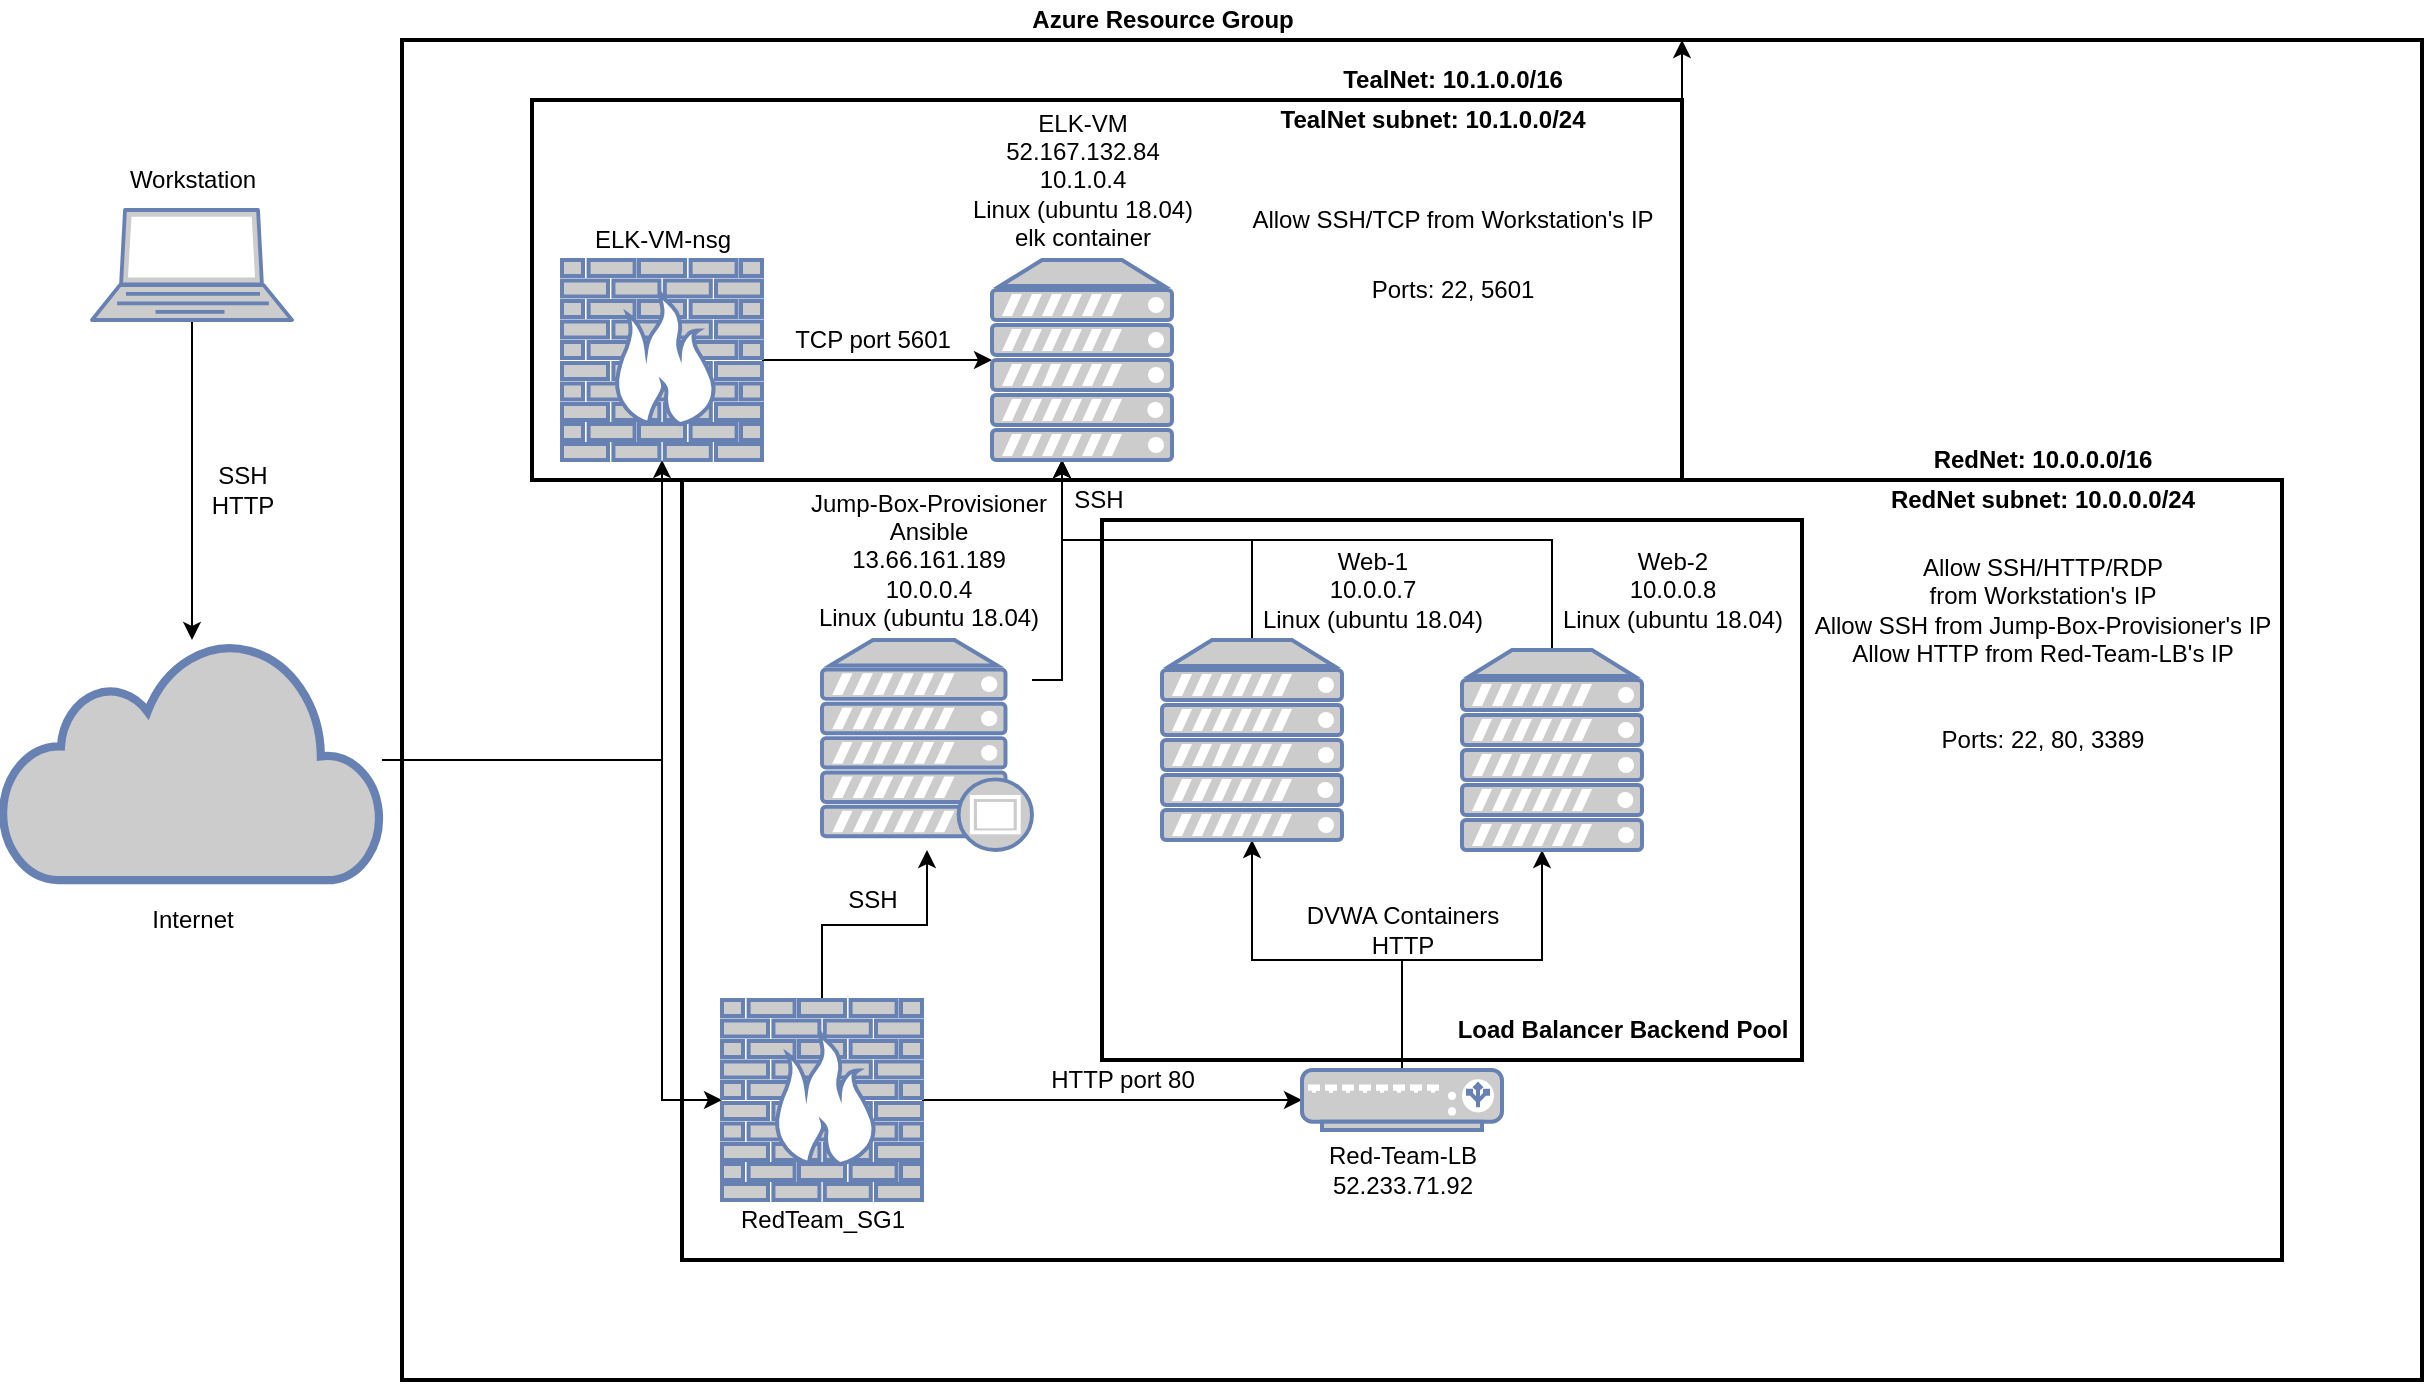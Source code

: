 <mxfile version="13.9.2" type="device"><diagram id="8N8SgpomhJ8gRShSMkYV" name="Page-1"><mxGraphModel dx="1422" dy="762" grid="1" gridSize="10" guides="1" tooltips="1" connect="1" arrows="1" fold="1" page="1" pageScale="1" pageWidth="850" pageHeight="1100" math="0" shadow="0"><root><mxCell id="0"/><mxCell id="1" parent="0"/><mxCell id="9MbHflWxohqBRN8sCmjS-40" value="" style="rounded=0;whiteSpace=wrap;html=1;strokeWidth=2;fillColor=none;gradientColor=none;" parent="1" vertex="1"><mxGeometry x="240" y="30" width="1010" height="670" as="geometry"/></mxCell><mxCell id="9MbHflWxohqBRN8sCmjS-45" style="edgeStyle=orthogonalEdgeStyle;rounded=0;orthogonalLoop=1;jettySize=auto;html=1;exitX=1;exitY=0.5;exitDx=0;exitDy=0;" parent="1" source="9MbHflWxohqBRN8sCmjS-35" target="9MbHflWxohqBRN8sCmjS-40" edge="1"><mxGeometry relative="1" as="geometry"><Array as="points"><mxPoint x="720" y="190"/><mxPoint x="720" y="190"/></Array></mxGeometry></mxCell><mxCell id="9MbHflWxohqBRN8sCmjS-35" value="" style="rounded=0;whiteSpace=wrap;html=1;fillColor=none;strokeWidth=2;" parent="1" vertex="1"><mxGeometry x="305" y="60" width="575" height="190" as="geometry"/></mxCell><mxCell id="9MbHflWxohqBRN8sCmjS-34" value="" style="rounded=0;whiteSpace=wrap;html=1;fillColor=none;strokeWidth=2;" parent="1" vertex="1"><mxGeometry x="380" y="250" width="800" height="390" as="geometry"/></mxCell><mxCell id="9MbHflWxohqBRN8sCmjS-42" value="" style="rounded=0;whiteSpace=wrap;html=1;fillColor=none;strokeWidth=2;" parent="1" vertex="1"><mxGeometry x="590" y="270" width="350" height="270" as="geometry"/></mxCell><mxCell id="9MbHflWxohqBRN8sCmjS-6" value="" style="edgeStyle=orthogonalEdgeStyle;rounded=0;orthogonalLoop=1;jettySize=auto;html=1;" parent="1" source="V2IHcZRONR5DGZB0pBf8-3" target="V2IHcZRONR5DGZB0pBf8-4" edge="1"><mxGeometry relative="1" as="geometry"/></mxCell><mxCell id="V2IHcZRONR5DGZB0pBf8-3" value="" style="fontColor=#0066CC;verticalAlign=top;verticalLabelPosition=bottom;labelPosition=center;align=center;html=1;outlineConnect=0;fillColor=#CCCCCC;strokeColor=#6881B3;gradientColor=none;gradientDirection=north;strokeWidth=2;shape=mxgraph.networks.laptop;" parent="1" vertex="1"><mxGeometry x="85" y="115" width="100" height="55" as="geometry"/></mxCell><mxCell id="9MbHflWxohqBRN8sCmjS-10" value="" style="edgeStyle=orthogonalEdgeStyle;rounded=0;orthogonalLoop=1;jettySize=auto;html=1;" parent="1" target="V2IHcZRONR5DGZB0pBf8-5" edge="1"><mxGeometry relative="1" as="geometry"><mxPoint x="320" y="390" as="sourcePoint"/><Array as="points"><mxPoint x="370" y="390"/><mxPoint x="370" y="560"/></Array></mxGeometry></mxCell><mxCell id="9MbHflWxohqBRN8sCmjS-20" value="" style="edgeStyle=orthogonalEdgeStyle;rounded=0;orthogonalLoop=1;jettySize=auto;html=1;" parent="1" source="V2IHcZRONR5DGZB0pBf8-4" target="9MbHflWxohqBRN8sCmjS-4" edge="1"><mxGeometry relative="1" as="geometry"><mxPoint x="320" y="390" as="sourcePoint"/><Array as="points"><mxPoint x="370" y="390"/></Array></mxGeometry></mxCell><mxCell id="V2IHcZRONR5DGZB0pBf8-4" value="" style="html=1;outlineConnect=0;fillColor=#CCCCCC;strokeColor=#6881B3;gradientColor=none;gradientDirection=north;strokeWidth=2;shape=mxgraph.networks.cloud;fontColor=#ffffff;" parent="1" vertex="1"><mxGeometry x="40" y="330" width="190" height="120" as="geometry"/></mxCell><mxCell id="9MbHflWxohqBRN8sCmjS-11" value="" style="edgeStyle=orthogonalEdgeStyle;rounded=0;orthogonalLoop=1;jettySize=auto;html=1;" parent="1" source="V2IHcZRONR5DGZB0pBf8-5" target="V2IHcZRONR5DGZB0pBf8-7" edge="1"><mxGeometry relative="1" as="geometry"/></mxCell><mxCell id="9MbHflWxohqBRN8sCmjS-12" value="" style="edgeStyle=orthogonalEdgeStyle;rounded=0;orthogonalLoop=1;jettySize=auto;html=1;" parent="1" source="V2IHcZRONR5DGZB0pBf8-5" target="V2IHcZRONR5DGZB0pBf8-6" edge="1"><mxGeometry relative="1" as="geometry"/></mxCell><mxCell id="V2IHcZRONR5DGZB0pBf8-5" value="" style="fontColor=#0066CC;verticalAlign=top;verticalLabelPosition=bottom;labelPosition=center;align=center;html=1;outlineConnect=0;fillColor=#CCCCCC;strokeColor=#6881B3;gradientColor=none;gradientDirection=north;strokeWidth=2;shape=mxgraph.networks.firewall;" parent="1" vertex="1"><mxGeometry x="400" y="510" width="100" height="100" as="geometry"/></mxCell><mxCell id="9MbHflWxohqBRN8sCmjS-28" value="" style="edgeStyle=orthogonalEdgeStyle;rounded=0;orthogonalLoop=1;jettySize=auto;html=1;" parent="1" source="V2IHcZRONR5DGZB0pBf8-6" target="9MbHflWxohqBRN8sCmjS-5" edge="1"><mxGeometry relative="1" as="geometry"><Array as="points"><mxPoint x="570" y="350"/></Array></mxGeometry></mxCell><mxCell id="V2IHcZRONR5DGZB0pBf8-6" value="" style="fontColor=#0066CC;verticalAlign=top;verticalLabelPosition=bottom;labelPosition=center;align=center;html=1;outlineConnect=0;fillColor=#CCCCCC;strokeColor=#6881B3;gradientColor=none;gradientDirection=north;strokeWidth=2;shape=mxgraph.networks.proxy_server;" parent="1" vertex="1"><mxGeometry x="450" y="330" width="105" height="105" as="geometry"/></mxCell><mxCell id="9MbHflWxohqBRN8sCmjS-13" value="" style="edgeStyle=orthogonalEdgeStyle;rounded=0;orthogonalLoop=1;jettySize=auto;html=1;" parent="1" source="V2IHcZRONR5DGZB0pBf8-7" target="9MbHflWxohqBRN8sCmjS-2" edge="1"><mxGeometry relative="1" as="geometry"><Array as="points"><mxPoint x="740" y="490"/><mxPoint x="665" y="490"/></Array></mxGeometry></mxCell><mxCell id="9MbHflWxohqBRN8sCmjS-14" value="" style="edgeStyle=orthogonalEdgeStyle;rounded=0;orthogonalLoop=1;jettySize=auto;html=1;" parent="1" source="V2IHcZRONR5DGZB0pBf8-7" target="9MbHflWxohqBRN8sCmjS-1" edge="1"><mxGeometry relative="1" as="geometry"><Array as="points"><mxPoint x="740" y="490"/><mxPoint x="810" y="490"/></Array></mxGeometry></mxCell><mxCell id="V2IHcZRONR5DGZB0pBf8-7" value="" style="fontColor=#0066CC;verticalAlign=top;verticalLabelPosition=bottom;labelPosition=center;align=center;html=1;outlineConnect=0;fillColor=#CCCCCC;strokeColor=#6881B3;gradientColor=none;gradientDirection=north;strokeWidth=2;shape=mxgraph.networks.load_balancer;" parent="1" vertex="1"><mxGeometry x="690" y="545" width="100" height="30" as="geometry"/></mxCell><mxCell id="9MbHflWxohqBRN8sCmjS-30" value="" style="edgeStyle=orthogonalEdgeStyle;rounded=0;orthogonalLoop=1;jettySize=auto;html=1;" parent="1" source="9MbHflWxohqBRN8sCmjS-1" target="9MbHflWxohqBRN8sCmjS-5" edge="1"><mxGeometry relative="1" as="geometry"><Array as="points"><mxPoint x="815" y="280"/><mxPoint x="570" y="280"/></Array></mxGeometry></mxCell><mxCell id="9MbHflWxohqBRN8sCmjS-1" value="" style="fontColor=#0066CC;verticalAlign=top;verticalLabelPosition=bottom;labelPosition=center;align=center;html=1;outlineConnect=0;fillColor=#CCCCCC;strokeColor=#6881B3;gradientColor=none;gradientDirection=north;strokeWidth=2;shape=mxgraph.networks.server;" parent="1" vertex="1"><mxGeometry x="770" y="335" width="90" height="100" as="geometry"/></mxCell><mxCell id="9MbHflWxohqBRN8sCmjS-29" value="" style="edgeStyle=orthogonalEdgeStyle;rounded=0;orthogonalLoop=1;jettySize=auto;html=1;" parent="1" source="9MbHflWxohqBRN8sCmjS-2" target="9MbHflWxohqBRN8sCmjS-5" edge="1"><mxGeometry relative="1" as="geometry"><Array as="points"><mxPoint x="665" y="280"/><mxPoint x="570" y="280"/></Array></mxGeometry></mxCell><mxCell id="9MbHflWxohqBRN8sCmjS-2" value="" style="fontColor=#0066CC;verticalAlign=top;verticalLabelPosition=bottom;labelPosition=center;align=center;html=1;outlineConnect=0;fillColor=#CCCCCC;strokeColor=#6881B3;gradientColor=none;gradientDirection=north;strokeWidth=2;shape=mxgraph.networks.server;" parent="1" vertex="1"><mxGeometry x="620" y="330" width="90" height="100" as="geometry"/></mxCell><mxCell id="9MbHflWxohqBRN8sCmjS-21" value="" style="edgeStyle=orthogonalEdgeStyle;rounded=0;orthogonalLoop=1;jettySize=auto;html=1;" parent="1" source="9MbHflWxohqBRN8sCmjS-4" target="9MbHflWxohqBRN8sCmjS-5" edge="1"><mxGeometry relative="1" as="geometry"/></mxCell><mxCell id="9MbHflWxohqBRN8sCmjS-4" value="" style="fontColor=#0066CC;verticalAlign=top;verticalLabelPosition=bottom;labelPosition=center;align=center;html=1;outlineConnect=0;fillColor=#CCCCCC;strokeColor=#6881B3;gradientColor=none;gradientDirection=north;strokeWidth=2;shape=mxgraph.networks.firewall;" parent="1" vertex="1"><mxGeometry x="320" y="140" width="100" height="100" as="geometry"/></mxCell><mxCell id="9MbHflWxohqBRN8sCmjS-5" value="" style="fontColor=#0066CC;verticalAlign=top;verticalLabelPosition=bottom;labelPosition=center;align=center;html=1;outlineConnect=0;fillColor=#CCCCCC;strokeColor=#6881B3;gradientColor=none;gradientDirection=north;strokeWidth=2;shape=mxgraph.networks.server;" parent="1" vertex="1"><mxGeometry x="535" y="140" width="90" height="100" as="geometry"/></mxCell><mxCell id="9MbHflWxohqBRN8sCmjS-7" value="SSH&lt;br&gt;HTTP" style="text;html=1;resizable=0;autosize=1;align=center;verticalAlign=middle;points=[];fillColor=none;strokeColor=none;rounded=0;" parent="1" vertex="1"><mxGeometry x="135" y="240" width="50" height="30" as="geometry"/></mxCell><mxCell id="9MbHflWxohqBRN8sCmjS-8" value="Internet" style="text;html=1;resizable=0;autosize=1;align=center;verticalAlign=middle;points=[];fillColor=none;strokeColor=none;rounded=0;" parent="1" vertex="1"><mxGeometry x="105" y="460" width="60" height="20" as="geometry"/></mxCell><mxCell id="9MbHflWxohqBRN8sCmjS-9" value="RedTeam_SG1" style="text;html=1;resizable=0;autosize=1;align=center;verticalAlign=middle;points=[];fillColor=none;strokeColor=none;rounded=0;direction=south;" parent="1" vertex="1"><mxGeometry x="400" y="610" width="100" height="20" as="geometry"/></mxCell><mxCell id="9MbHflWxohqBRN8sCmjS-15" value="HTTP port 80" style="text;html=1;resizable=0;autosize=1;align=center;verticalAlign=middle;points=[];fillColor=none;strokeColor=none;rounded=0;" parent="1" vertex="1"><mxGeometry x="555" y="540" width="90" height="20" as="geometry"/></mxCell><mxCell id="9MbHflWxohqBRN8sCmjS-16" value="SSH" style="text;html=1;align=center;verticalAlign=middle;resizable=0;points=[];autosize=1;" parent="1" vertex="1"><mxGeometry x="455" y="450" width="40" height="20" as="geometry"/></mxCell><mxCell id="9MbHflWxohqBRN8sCmjS-17" value="DVWA Containers&lt;br&gt;HTTP" style="text;html=1;align=center;verticalAlign=middle;resizable=0;points=[];autosize=1;" parent="1" vertex="1"><mxGeometry x="685" y="460" width="110" height="30" as="geometry"/></mxCell><mxCell id="9MbHflWxohqBRN8sCmjS-18" value="Red-Team-LB&lt;br&gt;52.233.71.92" style="text;html=1;align=center;verticalAlign=middle;resizable=0;points=[];autosize=1;" parent="1" vertex="1"><mxGeometry x="695" y="580" width="90" height="30" as="geometry"/></mxCell><mxCell id="9MbHflWxohqBRN8sCmjS-22" value="ELK-VM-nsg" style="text;html=1;resizable=0;autosize=1;align=center;verticalAlign=middle;points=[];fillColor=none;strokeColor=none;rounded=0;" parent="1" vertex="1"><mxGeometry x="330" y="120" width="80" height="20" as="geometry"/></mxCell><mxCell id="9MbHflWxohqBRN8sCmjS-23" value="ELK-VM&lt;br&gt;52.167.132.84&lt;br&gt;10.1.0.4&lt;br&gt;Linux (ubuntu 18.04)&lt;br&gt;elk container" style="text;html=1;resizable=0;autosize=1;align=center;verticalAlign=middle;points=[];fillColor=none;strokeColor=none;rounded=0;" parent="1" vertex="1"><mxGeometry x="515" y="60" width="130" height="80" as="geometry"/></mxCell><mxCell id="9MbHflWxohqBRN8sCmjS-24" value="TCP port 5601" style="text;html=1;align=center;verticalAlign=middle;resizable=0;points=[];autosize=1;" parent="1" vertex="1"><mxGeometry x="430" y="170" width="90" height="20" as="geometry"/></mxCell><mxCell id="9MbHflWxohqBRN8sCmjS-25" value="Web-1&lt;br&gt;10.0.0.7&lt;br&gt;Linux (ubuntu 18.04)" style="text;html=1;align=center;verticalAlign=middle;resizable=0;points=[];autosize=1;" parent="1" vertex="1"><mxGeometry x="660" y="280" width="130" height="50" as="geometry"/></mxCell><mxCell id="9MbHflWxohqBRN8sCmjS-26" value="Web-2&lt;br&gt;10.0.0.8&lt;br&gt;Linux (ubuntu 18.04)" style="text;html=1;align=center;verticalAlign=middle;resizable=0;points=[];autosize=1;" parent="1" vertex="1"><mxGeometry x="810" y="280" width="130" height="50" as="geometry"/></mxCell><mxCell id="9MbHflWxohqBRN8sCmjS-27" value="Jump-Box-Provisioner&lt;br&gt;Ansible&lt;br&gt;13.66.161.189&lt;br&gt;10.0.0.4&lt;br&gt;Linux (ubuntu 18.04)" style="text;html=1;align=center;verticalAlign=middle;resizable=0;points=[];autosize=1;" parent="1" vertex="1"><mxGeometry x="437.5" y="250" width="130" height="80" as="geometry"/></mxCell><mxCell id="9MbHflWxohqBRN8sCmjS-32" value="SSH" style="text;html=1;align=center;verticalAlign=middle;resizable=0;points=[];autosize=1;" parent="1" vertex="1"><mxGeometry x="567.5" y="250" width="40" height="20" as="geometry"/></mxCell><mxCell id="9MbHflWxohqBRN8sCmjS-33" value="Workstation" style="text;html=1;align=center;verticalAlign=middle;resizable=0;points=[];autosize=1;" parent="1" vertex="1"><mxGeometry x="95" y="90" width="80" height="20" as="geometry"/></mxCell><mxCell id="9MbHflWxohqBRN8sCmjS-36" value="RedNet: 10.0.0.0/16" style="text;html=1;align=center;verticalAlign=middle;resizable=0;points=[];autosize=1;fontStyle=1" parent="1" vertex="1"><mxGeometry x="1000" y="230" width="120" height="20" as="geometry"/></mxCell><mxCell id="9MbHflWxohqBRN8sCmjS-37" value="RedNet subnet: 10.0.0.0/24" style="text;html=1;align=center;verticalAlign=middle;resizable=0;points=[];autosize=1;fontStyle=1" parent="1" vertex="1"><mxGeometry x="975" y="250" width="170" height="20" as="geometry"/></mxCell><mxCell id="9MbHflWxohqBRN8sCmjS-38" value="TealNet: 10.1.0.0/16" style="text;html=1;align=center;verticalAlign=middle;resizable=0;points=[];autosize=1;fontStyle=1" parent="1" vertex="1"><mxGeometry x="700" y="40" width="130" height="20" as="geometry"/></mxCell><mxCell id="9MbHflWxohqBRN8sCmjS-39" value="TealNet subnet: 10.1.0.0/24" style="text;html=1;align=center;verticalAlign=middle;resizable=0;points=[];autosize=1;fontStyle=1" parent="1" vertex="1"><mxGeometry x="670" y="60" width="170" height="20" as="geometry"/></mxCell><mxCell id="9MbHflWxohqBRN8sCmjS-41" value="Azure Resource Group" style="text;html=1;align=center;verticalAlign=middle;resizable=0;points=[];autosize=1;fontStyle=1" parent="1" vertex="1"><mxGeometry x="545" y="10" width="150" height="20" as="geometry"/></mxCell><mxCell id="9MbHflWxohqBRN8sCmjS-44" value="Load Balancer Backend Pool" style="text;html=1;align=center;verticalAlign=middle;resizable=0;points=[];autosize=1;fontStyle=1" parent="1" vertex="1"><mxGeometry x="760" y="515" width="180" height="20" as="geometry"/></mxCell><mxCell id="9MbHflWxohqBRN8sCmjS-46" value="Allow SSH/HTTP/RDP&lt;br&gt;from Workstation's IP&lt;br&gt;Allow SSH from Jump-Box-Provisioner's IP&lt;br&gt;Allow HTTP from Red-Team-LB's IP" style="text;html=1;align=center;verticalAlign=middle;resizable=0;points=[];autosize=1;" parent="1" vertex="1"><mxGeometry x="940" y="285" width="240" height="60" as="geometry"/></mxCell><mxCell id="9MbHflWxohqBRN8sCmjS-47" value="Allow SSH/TCP from Workstation's IP" style="text;html=1;align=center;verticalAlign=middle;resizable=0;points=[];autosize=1;" parent="1" vertex="1"><mxGeometry x="655" y="110" width="220" height="20" as="geometry"/></mxCell><mxCell id="9MbHflWxohqBRN8sCmjS-48" value="Ports: 22, 5601" style="text;html=1;align=center;verticalAlign=middle;resizable=0;points=[];autosize=1;" parent="1" vertex="1"><mxGeometry x="715" y="145" width="100" height="20" as="geometry"/></mxCell><mxCell id="9MbHflWxohqBRN8sCmjS-49" value="Ports: 22, 80, 3389" style="text;html=1;align=center;verticalAlign=middle;resizable=0;points=[];autosize=1;" parent="1" vertex="1"><mxGeometry x="1000" y="370" width="120" height="20" as="geometry"/></mxCell></root></mxGraphModel></diagram></mxfile>